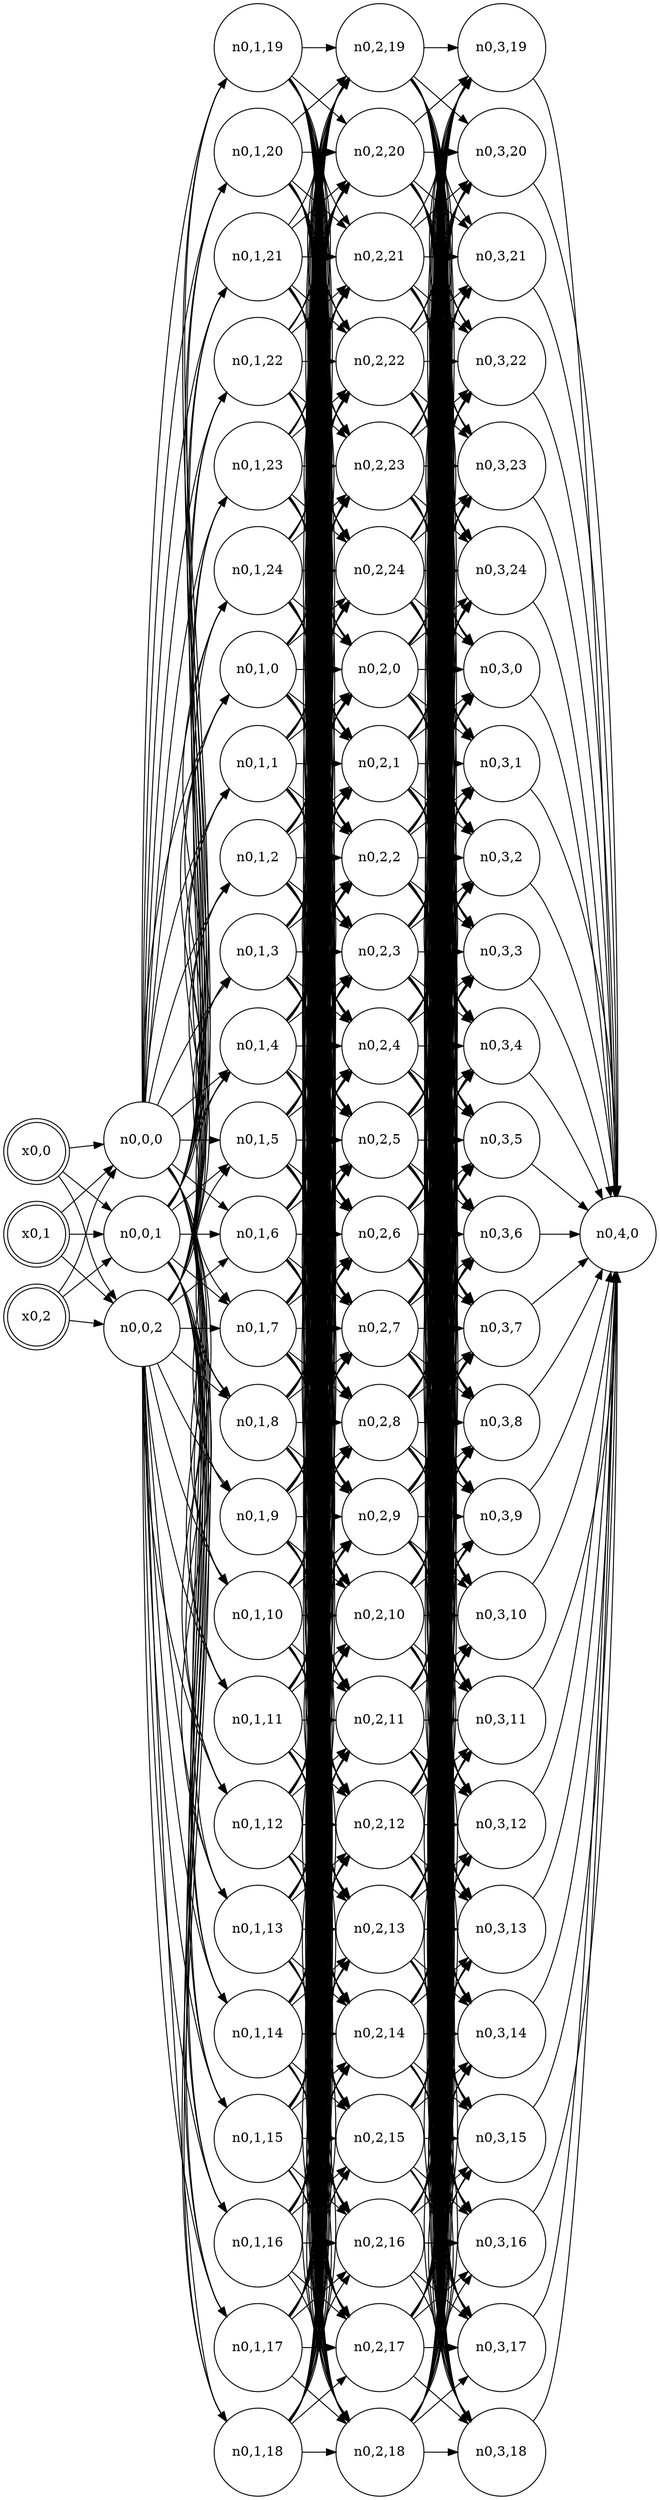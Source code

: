 digraph G {
  rankdir=LR;
		x0_0 [shape = doublecircle; label = "x0,0";];
		x0_1 [shape = doublecircle; label = "x0,1";];
		x0_2 [shape = doublecircle; label = "x0,2";];
/*_____________________________*/
		n0_0_0 [shape = circle; label = "n0,0,0"];
		n0_0_1 [shape = circle; label = "n0,0,1"];
		n0_0_2 [shape = circle; label = "n0,0,2"];
/******************************/
		n0_1_0 [shape = circle; label = "n0,1,0"];
		n0_1_1 [shape = circle; label = "n0,1,1"];
		n0_1_2 [shape = circle; label = "n0,1,2"];
		n0_1_3 [shape = circle; label = "n0,1,3"];
		n0_1_4 [shape = circle; label = "n0,1,4"];
		n0_1_5 [shape = circle; label = "n0,1,5"];
		n0_1_6 [shape = circle; label = "n0,1,6"];
		n0_1_7 [shape = circle; label = "n0,1,7"];
		n0_1_8 [shape = circle; label = "n0,1,8"];
		n0_1_9 [shape = circle; label = "n0,1,9"];
		n0_1_10 [shape = circle; label = "n0,1,10"];
		n0_1_11 [shape = circle; label = "n0,1,11"];
		n0_1_12 [shape = circle; label = "n0,1,12"];
		n0_1_13 [shape = circle; label = "n0,1,13"];
		n0_1_14 [shape = circle; label = "n0,1,14"];
		n0_1_15 [shape = circle; label = "n0,1,15"];
		n0_1_16 [shape = circle; label = "n0,1,16"];
		n0_1_17 [shape = circle; label = "n0,1,17"];
		n0_1_18 [shape = circle; label = "n0,1,18"];
		n0_1_19 [shape = circle; label = "n0,1,19"];
		n0_1_20 [shape = circle; label = "n0,1,20"];
		n0_1_21 [shape = circle; label = "n0,1,21"];
		n0_1_22 [shape = circle; label = "n0,1,22"];
		n0_1_23 [shape = circle; label = "n0,1,23"];
		n0_1_24 [shape = circle; label = "n0,1,24"];
/******************************/
		n0_2_0 [shape = circle; label = "n0,2,0"];
		n0_2_1 [shape = circle; label = "n0,2,1"];
		n0_2_2 [shape = circle; label = "n0,2,2"];
		n0_2_3 [shape = circle; label = "n0,2,3"];
		n0_2_4 [shape = circle; label = "n0,2,4"];
		n0_2_5 [shape = circle; label = "n0,2,5"];
		n0_2_6 [shape = circle; label = "n0,2,6"];
		n0_2_7 [shape = circle; label = "n0,2,7"];
		n0_2_8 [shape = circle; label = "n0,2,8"];
		n0_2_9 [shape = circle; label = "n0,2,9"];
		n0_2_10 [shape = circle; label = "n0,2,10"];
		n0_2_11 [shape = circle; label = "n0,2,11"];
		n0_2_12 [shape = circle; label = "n0,2,12"];
		n0_2_13 [shape = circle; label = "n0,2,13"];
		n0_2_14 [shape = circle; label = "n0,2,14"];
		n0_2_15 [shape = circle; label = "n0,2,15"];
		n0_2_16 [shape = circle; label = "n0,2,16"];
		n0_2_17 [shape = circle; label = "n0,2,17"];
		n0_2_18 [shape = circle; label = "n0,2,18"];
		n0_2_19 [shape = circle; label = "n0,2,19"];
		n0_2_20 [shape = circle; label = "n0,2,20"];
		n0_2_21 [shape = circle; label = "n0,2,21"];
		n0_2_22 [shape = circle; label = "n0,2,22"];
		n0_2_23 [shape = circle; label = "n0,2,23"];
		n0_2_24 [shape = circle; label = "n0,2,24"];
/******************************/
		n0_3_0 [shape = circle; label = "n0,3,0"];
		n0_3_1 [shape = circle; label = "n0,3,1"];
		n0_3_2 [shape = circle; label = "n0,3,2"];
		n0_3_3 [shape = circle; label = "n0,3,3"];
		n0_3_4 [shape = circle; label = "n0,3,4"];
		n0_3_5 [shape = circle; label = "n0,3,5"];
		n0_3_6 [shape = circle; label = "n0,3,6"];
		n0_3_7 [shape = circle; label = "n0,3,7"];
		n0_3_8 [shape = circle; label = "n0,3,8"];
		n0_3_9 [shape = circle; label = "n0,3,9"];
		n0_3_10 [shape = circle; label = "n0,3,10"];
		n0_3_11 [shape = circle; label = "n0,3,11"];
		n0_3_12 [shape = circle; label = "n0,3,12"];
		n0_3_13 [shape = circle; label = "n0,3,13"];
		n0_3_14 [shape = circle; label = "n0,3,14"];
		n0_3_15 [shape = circle; label = "n0,3,15"];
		n0_3_16 [shape = circle; label = "n0,3,16"];
		n0_3_17 [shape = circle; label = "n0,3,17"];
		n0_3_18 [shape = circle; label = "n0,3,18"];
		n0_3_19 [shape = circle; label = "n0,3,19"];
		n0_3_20 [shape = circle; label = "n0,3,20"];
		n0_3_21 [shape = circle; label = "n0,3,21"];
		n0_3_22 [shape = circle; label = "n0,3,22"];
		n0_3_23 [shape = circle; label = "n0,3,23"];
		n0_3_24 [shape = circle; label = "n0,3,24"];
/******************************/
		n0_4_0 [shape = circle; label = "n0,4,0"];
/******************************/
		x0_0->n0_0_0;
		x0_0->n0_0_1;
		x0_0->n0_0_2;
		x0_1->n0_0_0;
		x0_1->n0_0_1;
		x0_1->n0_0_2;
		x0_2->n0_0_0;
		x0_2->n0_0_1;
		x0_2->n0_0_2;
		n0_0_0->n0_1_0;
		n0_0_1->n0_1_0;
		n0_0_2->n0_1_0;
		n0_0_0->n0_1_1;
		n0_0_1->n0_1_1;
		n0_0_2->n0_1_1;
		n0_0_0->n0_1_2;
		n0_0_1->n0_1_2;
		n0_0_2->n0_1_2;
		n0_0_0->n0_1_3;
		n0_0_1->n0_1_3;
		n0_0_2->n0_1_3;
		n0_0_0->n0_1_4;
		n0_0_1->n0_1_4;
		n0_0_2->n0_1_4;
		n0_0_0->n0_1_5;
		n0_0_1->n0_1_5;
		n0_0_2->n0_1_5;
		n0_0_0->n0_1_6;
		n0_0_1->n0_1_6;
		n0_0_2->n0_1_6;
		n0_0_0->n0_1_7;
		n0_0_1->n0_1_7;
		n0_0_2->n0_1_7;
		n0_0_0->n0_1_8;
		n0_0_1->n0_1_8;
		n0_0_2->n0_1_8;
		n0_0_0->n0_1_9;
		n0_0_1->n0_1_9;
		n0_0_2->n0_1_9;
		n0_0_0->n0_1_10;
		n0_0_1->n0_1_10;
		n0_0_2->n0_1_10;
		n0_0_0->n0_1_11;
		n0_0_1->n0_1_11;
		n0_0_2->n0_1_11;
		n0_0_0->n0_1_12;
		n0_0_1->n0_1_12;
		n0_0_2->n0_1_12;
		n0_0_0->n0_1_13;
		n0_0_1->n0_1_13;
		n0_0_2->n0_1_13;
		n0_0_0->n0_1_14;
		n0_0_1->n0_1_14;
		n0_0_2->n0_1_14;
		n0_0_0->n0_1_15;
		n0_0_1->n0_1_15;
		n0_0_2->n0_1_15;
		n0_0_0->n0_1_16;
		n0_0_1->n0_1_16;
		n0_0_2->n0_1_16;
		n0_0_0->n0_1_17;
		n0_0_1->n0_1_17;
		n0_0_2->n0_1_17;
		n0_0_0->n0_1_18;
		n0_0_1->n0_1_18;
		n0_0_2->n0_1_18;
		n0_0_0->n0_1_19;
		n0_0_1->n0_1_19;
		n0_0_2->n0_1_19;
		n0_0_0->n0_1_20;
		n0_0_1->n0_1_20;
		n0_0_2->n0_1_20;
		n0_0_0->n0_1_21;
		n0_0_1->n0_1_21;
		n0_0_2->n0_1_21;
		n0_0_0->n0_1_22;
		n0_0_1->n0_1_22;
		n0_0_2->n0_1_22;
		n0_0_0->n0_1_23;
		n0_0_1->n0_1_23;
		n0_0_2->n0_1_23;
		n0_0_0->n0_1_24;
		n0_0_1->n0_1_24;
		n0_0_2->n0_1_24;
		n0_1_0->n0_2_0;
		n0_1_1->n0_2_0;
		n0_1_2->n0_2_0;
		n0_1_3->n0_2_0;
		n0_1_4->n0_2_0;
		n0_1_5->n0_2_0;
		n0_1_6->n0_2_0;
		n0_1_7->n0_2_0;
		n0_1_8->n0_2_0;
		n0_1_9->n0_2_0;
		n0_1_10->n0_2_0;
		n0_1_11->n0_2_0;
		n0_1_12->n0_2_0;
		n0_1_13->n0_2_0;
		n0_1_14->n0_2_0;
		n0_1_15->n0_2_0;
		n0_1_16->n0_2_0;
		n0_1_17->n0_2_0;
		n0_1_18->n0_2_0;
		n0_1_19->n0_2_0;
		n0_1_20->n0_2_0;
		n0_1_21->n0_2_0;
		n0_1_22->n0_2_0;
		n0_1_23->n0_2_0;
		n0_1_24->n0_2_0;
		n0_1_0->n0_2_1;
		n0_1_1->n0_2_1;
		n0_1_2->n0_2_1;
		n0_1_3->n0_2_1;
		n0_1_4->n0_2_1;
		n0_1_5->n0_2_1;
		n0_1_6->n0_2_1;
		n0_1_7->n0_2_1;
		n0_1_8->n0_2_1;
		n0_1_9->n0_2_1;
		n0_1_10->n0_2_1;
		n0_1_11->n0_2_1;
		n0_1_12->n0_2_1;
		n0_1_13->n0_2_1;
		n0_1_14->n0_2_1;
		n0_1_15->n0_2_1;
		n0_1_16->n0_2_1;
		n0_1_17->n0_2_1;
		n0_1_18->n0_2_1;
		n0_1_19->n0_2_1;
		n0_1_20->n0_2_1;
		n0_1_21->n0_2_1;
		n0_1_22->n0_2_1;
		n0_1_23->n0_2_1;
		n0_1_24->n0_2_1;
		n0_1_0->n0_2_2;
		n0_1_1->n0_2_2;
		n0_1_2->n0_2_2;
		n0_1_3->n0_2_2;
		n0_1_4->n0_2_2;
		n0_1_5->n0_2_2;
		n0_1_6->n0_2_2;
		n0_1_7->n0_2_2;
		n0_1_8->n0_2_2;
		n0_1_9->n0_2_2;
		n0_1_10->n0_2_2;
		n0_1_11->n0_2_2;
		n0_1_12->n0_2_2;
		n0_1_13->n0_2_2;
		n0_1_14->n0_2_2;
		n0_1_15->n0_2_2;
		n0_1_16->n0_2_2;
		n0_1_17->n0_2_2;
		n0_1_18->n0_2_2;
		n0_1_19->n0_2_2;
		n0_1_20->n0_2_2;
		n0_1_21->n0_2_2;
		n0_1_22->n0_2_2;
		n0_1_23->n0_2_2;
		n0_1_24->n0_2_2;
		n0_1_0->n0_2_3;
		n0_1_1->n0_2_3;
		n0_1_2->n0_2_3;
		n0_1_3->n0_2_3;
		n0_1_4->n0_2_3;
		n0_1_5->n0_2_3;
		n0_1_6->n0_2_3;
		n0_1_7->n0_2_3;
		n0_1_8->n0_2_3;
		n0_1_9->n0_2_3;
		n0_1_10->n0_2_3;
		n0_1_11->n0_2_3;
		n0_1_12->n0_2_3;
		n0_1_13->n0_2_3;
		n0_1_14->n0_2_3;
		n0_1_15->n0_2_3;
		n0_1_16->n0_2_3;
		n0_1_17->n0_2_3;
		n0_1_18->n0_2_3;
		n0_1_19->n0_2_3;
		n0_1_20->n0_2_3;
		n0_1_21->n0_2_3;
		n0_1_22->n0_2_3;
		n0_1_23->n0_2_3;
		n0_1_24->n0_2_3;
		n0_1_0->n0_2_4;
		n0_1_1->n0_2_4;
		n0_1_2->n0_2_4;
		n0_1_3->n0_2_4;
		n0_1_4->n0_2_4;
		n0_1_5->n0_2_4;
		n0_1_6->n0_2_4;
		n0_1_7->n0_2_4;
		n0_1_8->n0_2_4;
		n0_1_9->n0_2_4;
		n0_1_10->n0_2_4;
		n0_1_11->n0_2_4;
		n0_1_12->n0_2_4;
		n0_1_13->n0_2_4;
		n0_1_14->n0_2_4;
		n0_1_15->n0_2_4;
		n0_1_16->n0_2_4;
		n0_1_17->n0_2_4;
		n0_1_18->n0_2_4;
		n0_1_19->n0_2_4;
		n0_1_20->n0_2_4;
		n0_1_21->n0_2_4;
		n0_1_22->n0_2_4;
		n0_1_23->n0_2_4;
		n0_1_24->n0_2_4;
		n0_1_0->n0_2_5;
		n0_1_1->n0_2_5;
		n0_1_2->n0_2_5;
		n0_1_3->n0_2_5;
		n0_1_4->n0_2_5;
		n0_1_5->n0_2_5;
		n0_1_6->n0_2_5;
		n0_1_7->n0_2_5;
		n0_1_8->n0_2_5;
		n0_1_9->n0_2_5;
		n0_1_10->n0_2_5;
		n0_1_11->n0_2_5;
		n0_1_12->n0_2_5;
		n0_1_13->n0_2_5;
		n0_1_14->n0_2_5;
		n0_1_15->n0_2_5;
		n0_1_16->n0_2_5;
		n0_1_17->n0_2_5;
		n0_1_18->n0_2_5;
		n0_1_19->n0_2_5;
		n0_1_20->n0_2_5;
		n0_1_21->n0_2_5;
		n0_1_22->n0_2_5;
		n0_1_23->n0_2_5;
		n0_1_24->n0_2_5;
		n0_1_0->n0_2_6;
		n0_1_1->n0_2_6;
		n0_1_2->n0_2_6;
		n0_1_3->n0_2_6;
		n0_1_4->n0_2_6;
		n0_1_5->n0_2_6;
		n0_1_6->n0_2_6;
		n0_1_7->n0_2_6;
		n0_1_8->n0_2_6;
		n0_1_9->n0_2_6;
		n0_1_10->n0_2_6;
		n0_1_11->n0_2_6;
		n0_1_12->n0_2_6;
		n0_1_13->n0_2_6;
		n0_1_14->n0_2_6;
		n0_1_15->n0_2_6;
		n0_1_16->n0_2_6;
		n0_1_17->n0_2_6;
		n0_1_18->n0_2_6;
		n0_1_19->n0_2_6;
		n0_1_20->n0_2_6;
		n0_1_21->n0_2_6;
		n0_1_22->n0_2_6;
		n0_1_23->n0_2_6;
		n0_1_24->n0_2_6;
		n0_1_0->n0_2_7;
		n0_1_1->n0_2_7;
		n0_1_2->n0_2_7;
		n0_1_3->n0_2_7;
		n0_1_4->n0_2_7;
		n0_1_5->n0_2_7;
		n0_1_6->n0_2_7;
		n0_1_7->n0_2_7;
		n0_1_8->n0_2_7;
		n0_1_9->n0_2_7;
		n0_1_10->n0_2_7;
		n0_1_11->n0_2_7;
		n0_1_12->n0_2_7;
		n0_1_13->n0_2_7;
		n0_1_14->n0_2_7;
		n0_1_15->n0_2_7;
		n0_1_16->n0_2_7;
		n0_1_17->n0_2_7;
		n0_1_18->n0_2_7;
		n0_1_19->n0_2_7;
		n0_1_20->n0_2_7;
		n0_1_21->n0_2_7;
		n0_1_22->n0_2_7;
		n0_1_23->n0_2_7;
		n0_1_24->n0_2_7;
		n0_1_0->n0_2_8;
		n0_1_1->n0_2_8;
		n0_1_2->n0_2_8;
		n0_1_3->n0_2_8;
		n0_1_4->n0_2_8;
		n0_1_5->n0_2_8;
		n0_1_6->n0_2_8;
		n0_1_7->n0_2_8;
		n0_1_8->n0_2_8;
		n0_1_9->n0_2_8;
		n0_1_10->n0_2_8;
		n0_1_11->n0_2_8;
		n0_1_12->n0_2_8;
		n0_1_13->n0_2_8;
		n0_1_14->n0_2_8;
		n0_1_15->n0_2_8;
		n0_1_16->n0_2_8;
		n0_1_17->n0_2_8;
		n0_1_18->n0_2_8;
		n0_1_19->n0_2_8;
		n0_1_20->n0_2_8;
		n0_1_21->n0_2_8;
		n0_1_22->n0_2_8;
		n0_1_23->n0_2_8;
		n0_1_24->n0_2_8;
		n0_1_0->n0_2_9;
		n0_1_1->n0_2_9;
		n0_1_2->n0_2_9;
		n0_1_3->n0_2_9;
		n0_1_4->n0_2_9;
		n0_1_5->n0_2_9;
		n0_1_6->n0_2_9;
		n0_1_7->n0_2_9;
		n0_1_8->n0_2_9;
		n0_1_9->n0_2_9;
		n0_1_10->n0_2_9;
		n0_1_11->n0_2_9;
		n0_1_12->n0_2_9;
		n0_1_13->n0_2_9;
		n0_1_14->n0_2_9;
		n0_1_15->n0_2_9;
		n0_1_16->n0_2_9;
		n0_1_17->n0_2_9;
		n0_1_18->n0_2_9;
		n0_1_19->n0_2_9;
		n0_1_20->n0_2_9;
		n0_1_21->n0_2_9;
		n0_1_22->n0_2_9;
		n0_1_23->n0_2_9;
		n0_1_24->n0_2_9;
		n0_1_0->n0_2_10;
		n0_1_1->n0_2_10;
		n0_1_2->n0_2_10;
		n0_1_3->n0_2_10;
		n0_1_4->n0_2_10;
		n0_1_5->n0_2_10;
		n0_1_6->n0_2_10;
		n0_1_7->n0_2_10;
		n0_1_8->n0_2_10;
		n0_1_9->n0_2_10;
		n0_1_10->n0_2_10;
		n0_1_11->n0_2_10;
		n0_1_12->n0_2_10;
		n0_1_13->n0_2_10;
		n0_1_14->n0_2_10;
		n0_1_15->n0_2_10;
		n0_1_16->n0_2_10;
		n0_1_17->n0_2_10;
		n0_1_18->n0_2_10;
		n0_1_19->n0_2_10;
		n0_1_20->n0_2_10;
		n0_1_21->n0_2_10;
		n0_1_22->n0_2_10;
		n0_1_23->n0_2_10;
		n0_1_24->n0_2_10;
		n0_1_0->n0_2_11;
		n0_1_1->n0_2_11;
		n0_1_2->n0_2_11;
		n0_1_3->n0_2_11;
		n0_1_4->n0_2_11;
		n0_1_5->n0_2_11;
		n0_1_6->n0_2_11;
		n0_1_7->n0_2_11;
		n0_1_8->n0_2_11;
		n0_1_9->n0_2_11;
		n0_1_10->n0_2_11;
		n0_1_11->n0_2_11;
		n0_1_12->n0_2_11;
		n0_1_13->n0_2_11;
		n0_1_14->n0_2_11;
		n0_1_15->n0_2_11;
		n0_1_16->n0_2_11;
		n0_1_17->n0_2_11;
		n0_1_18->n0_2_11;
		n0_1_19->n0_2_11;
		n0_1_20->n0_2_11;
		n0_1_21->n0_2_11;
		n0_1_22->n0_2_11;
		n0_1_23->n0_2_11;
		n0_1_24->n0_2_11;
		n0_1_0->n0_2_12;
		n0_1_1->n0_2_12;
		n0_1_2->n0_2_12;
		n0_1_3->n0_2_12;
		n0_1_4->n0_2_12;
		n0_1_5->n0_2_12;
		n0_1_6->n0_2_12;
		n0_1_7->n0_2_12;
		n0_1_8->n0_2_12;
		n0_1_9->n0_2_12;
		n0_1_10->n0_2_12;
		n0_1_11->n0_2_12;
		n0_1_12->n0_2_12;
		n0_1_13->n0_2_12;
		n0_1_14->n0_2_12;
		n0_1_15->n0_2_12;
		n0_1_16->n0_2_12;
		n0_1_17->n0_2_12;
		n0_1_18->n0_2_12;
		n0_1_19->n0_2_12;
		n0_1_20->n0_2_12;
		n0_1_21->n0_2_12;
		n0_1_22->n0_2_12;
		n0_1_23->n0_2_12;
		n0_1_24->n0_2_12;
		n0_1_0->n0_2_13;
		n0_1_1->n0_2_13;
		n0_1_2->n0_2_13;
		n0_1_3->n0_2_13;
		n0_1_4->n0_2_13;
		n0_1_5->n0_2_13;
		n0_1_6->n0_2_13;
		n0_1_7->n0_2_13;
		n0_1_8->n0_2_13;
		n0_1_9->n0_2_13;
		n0_1_10->n0_2_13;
		n0_1_11->n0_2_13;
		n0_1_12->n0_2_13;
		n0_1_13->n0_2_13;
		n0_1_14->n0_2_13;
		n0_1_15->n0_2_13;
		n0_1_16->n0_2_13;
		n0_1_17->n0_2_13;
		n0_1_18->n0_2_13;
		n0_1_19->n0_2_13;
		n0_1_20->n0_2_13;
		n0_1_21->n0_2_13;
		n0_1_22->n0_2_13;
		n0_1_23->n0_2_13;
		n0_1_24->n0_2_13;
		n0_1_0->n0_2_14;
		n0_1_1->n0_2_14;
		n0_1_2->n0_2_14;
		n0_1_3->n0_2_14;
		n0_1_4->n0_2_14;
		n0_1_5->n0_2_14;
		n0_1_6->n0_2_14;
		n0_1_7->n0_2_14;
		n0_1_8->n0_2_14;
		n0_1_9->n0_2_14;
		n0_1_10->n0_2_14;
		n0_1_11->n0_2_14;
		n0_1_12->n0_2_14;
		n0_1_13->n0_2_14;
		n0_1_14->n0_2_14;
		n0_1_15->n0_2_14;
		n0_1_16->n0_2_14;
		n0_1_17->n0_2_14;
		n0_1_18->n0_2_14;
		n0_1_19->n0_2_14;
		n0_1_20->n0_2_14;
		n0_1_21->n0_2_14;
		n0_1_22->n0_2_14;
		n0_1_23->n0_2_14;
		n0_1_24->n0_2_14;
		n0_1_0->n0_2_15;
		n0_1_1->n0_2_15;
		n0_1_2->n0_2_15;
		n0_1_3->n0_2_15;
		n0_1_4->n0_2_15;
		n0_1_5->n0_2_15;
		n0_1_6->n0_2_15;
		n0_1_7->n0_2_15;
		n0_1_8->n0_2_15;
		n0_1_9->n0_2_15;
		n0_1_10->n0_2_15;
		n0_1_11->n0_2_15;
		n0_1_12->n0_2_15;
		n0_1_13->n0_2_15;
		n0_1_14->n0_2_15;
		n0_1_15->n0_2_15;
		n0_1_16->n0_2_15;
		n0_1_17->n0_2_15;
		n0_1_18->n0_2_15;
		n0_1_19->n0_2_15;
		n0_1_20->n0_2_15;
		n0_1_21->n0_2_15;
		n0_1_22->n0_2_15;
		n0_1_23->n0_2_15;
		n0_1_24->n0_2_15;
		n0_1_0->n0_2_16;
		n0_1_1->n0_2_16;
		n0_1_2->n0_2_16;
		n0_1_3->n0_2_16;
		n0_1_4->n0_2_16;
		n0_1_5->n0_2_16;
		n0_1_6->n0_2_16;
		n0_1_7->n0_2_16;
		n0_1_8->n0_2_16;
		n0_1_9->n0_2_16;
		n0_1_10->n0_2_16;
		n0_1_11->n0_2_16;
		n0_1_12->n0_2_16;
		n0_1_13->n0_2_16;
		n0_1_14->n0_2_16;
		n0_1_15->n0_2_16;
		n0_1_16->n0_2_16;
		n0_1_17->n0_2_16;
		n0_1_18->n0_2_16;
		n0_1_19->n0_2_16;
		n0_1_20->n0_2_16;
		n0_1_21->n0_2_16;
		n0_1_22->n0_2_16;
		n0_1_23->n0_2_16;
		n0_1_24->n0_2_16;
		n0_1_0->n0_2_17;
		n0_1_1->n0_2_17;
		n0_1_2->n0_2_17;
		n0_1_3->n0_2_17;
		n0_1_4->n0_2_17;
		n0_1_5->n0_2_17;
		n0_1_6->n0_2_17;
		n0_1_7->n0_2_17;
		n0_1_8->n0_2_17;
		n0_1_9->n0_2_17;
		n0_1_10->n0_2_17;
		n0_1_11->n0_2_17;
		n0_1_12->n0_2_17;
		n0_1_13->n0_2_17;
		n0_1_14->n0_2_17;
		n0_1_15->n0_2_17;
		n0_1_16->n0_2_17;
		n0_1_17->n0_2_17;
		n0_1_18->n0_2_17;
		n0_1_19->n0_2_17;
		n0_1_20->n0_2_17;
		n0_1_21->n0_2_17;
		n0_1_22->n0_2_17;
		n0_1_23->n0_2_17;
		n0_1_24->n0_2_17;
		n0_1_0->n0_2_18;
		n0_1_1->n0_2_18;
		n0_1_2->n0_2_18;
		n0_1_3->n0_2_18;
		n0_1_4->n0_2_18;
		n0_1_5->n0_2_18;
		n0_1_6->n0_2_18;
		n0_1_7->n0_2_18;
		n0_1_8->n0_2_18;
		n0_1_9->n0_2_18;
		n0_1_10->n0_2_18;
		n0_1_11->n0_2_18;
		n0_1_12->n0_2_18;
		n0_1_13->n0_2_18;
		n0_1_14->n0_2_18;
		n0_1_15->n0_2_18;
		n0_1_16->n0_2_18;
		n0_1_17->n0_2_18;
		n0_1_18->n0_2_18;
		n0_1_19->n0_2_18;
		n0_1_20->n0_2_18;
		n0_1_21->n0_2_18;
		n0_1_22->n0_2_18;
		n0_1_23->n0_2_18;
		n0_1_24->n0_2_18;
		n0_1_0->n0_2_19;
		n0_1_1->n0_2_19;
		n0_1_2->n0_2_19;
		n0_1_3->n0_2_19;
		n0_1_4->n0_2_19;
		n0_1_5->n0_2_19;
		n0_1_6->n0_2_19;
		n0_1_7->n0_2_19;
		n0_1_8->n0_2_19;
		n0_1_9->n0_2_19;
		n0_1_10->n0_2_19;
		n0_1_11->n0_2_19;
		n0_1_12->n0_2_19;
		n0_1_13->n0_2_19;
		n0_1_14->n0_2_19;
		n0_1_15->n0_2_19;
		n0_1_16->n0_2_19;
		n0_1_17->n0_2_19;
		n0_1_18->n0_2_19;
		n0_1_19->n0_2_19;
		n0_1_20->n0_2_19;
		n0_1_21->n0_2_19;
		n0_1_22->n0_2_19;
		n0_1_23->n0_2_19;
		n0_1_24->n0_2_19;
		n0_1_0->n0_2_20;
		n0_1_1->n0_2_20;
		n0_1_2->n0_2_20;
		n0_1_3->n0_2_20;
		n0_1_4->n0_2_20;
		n0_1_5->n0_2_20;
		n0_1_6->n0_2_20;
		n0_1_7->n0_2_20;
		n0_1_8->n0_2_20;
		n0_1_9->n0_2_20;
		n0_1_10->n0_2_20;
		n0_1_11->n0_2_20;
		n0_1_12->n0_2_20;
		n0_1_13->n0_2_20;
		n0_1_14->n0_2_20;
		n0_1_15->n0_2_20;
		n0_1_16->n0_2_20;
		n0_1_17->n0_2_20;
		n0_1_18->n0_2_20;
		n0_1_19->n0_2_20;
		n0_1_20->n0_2_20;
		n0_1_21->n0_2_20;
		n0_1_22->n0_2_20;
		n0_1_23->n0_2_20;
		n0_1_24->n0_2_20;
		n0_1_0->n0_2_21;
		n0_1_1->n0_2_21;
		n0_1_2->n0_2_21;
		n0_1_3->n0_2_21;
		n0_1_4->n0_2_21;
		n0_1_5->n0_2_21;
		n0_1_6->n0_2_21;
		n0_1_7->n0_2_21;
		n0_1_8->n0_2_21;
		n0_1_9->n0_2_21;
		n0_1_10->n0_2_21;
		n0_1_11->n0_2_21;
		n0_1_12->n0_2_21;
		n0_1_13->n0_2_21;
		n0_1_14->n0_2_21;
		n0_1_15->n0_2_21;
		n0_1_16->n0_2_21;
		n0_1_17->n0_2_21;
		n0_1_18->n0_2_21;
		n0_1_19->n0_2_21;
		n0_1_20->n0_2_21;
		n0_1_21->n0_2_21;
		n0_1_22->n0_2_21;
		n0_1_23->n0_2_21;
		n0_1_24->n0_2_21;
		n0_1_0->n0_2_22;
		n0_1_1->n0_2_22;
		n0_1_2->n0_2_22;
		n0_1_3->n0_2_22;
		n0_1_4->n0_2_22;
		n0_1_5->n0_2_22;
		n0_1_6->n0_2_22;
		n0_1_7->n0_2_22;
		n0_1_8->n0_2_22;
		n0_1_9->n0_2_22;
		n0_1_10->n0_2_22;
		n0_1_11->n0_2_22;
		n0_1_12->n0_2_22;
		n0_1_13->n0_2_22;
		n0_1_14->n0_2_22;
		n0_1_15->n0_2_22;
		n0_1_16->n0_2_22;
		n0_1_17->n0_2_22;
		n0_1_18->n0_2_22;
		n0_1_19->n0_2_22;
		n0_1_20->n0_2_22;
		n0_1_21->n0_2_22;
		n0_1_22->n0_2_22;
		n0_1_23->n0_2_22;
		n0_1_24->n0_2_22;
		n0_1_0->n0_2_23;
		n0_1_1->n0_2_23;
		n0_1_2->n0_2_23;
		n0_1_3->n0_2_23;
		n0_1_4->n0_2_23;
		n0_1_5->n0_2_23;
		n0_1_6->n0_2_23;
		n0_1_7->n0_2_23;
		n0_1_8->n0_2_23;
		n0_1_9->n0_2_23;
		n0_1_10->n0_2_23;
		n0_1_11->n0_2_23;
		n0_1_12->n0_2_23;
		n0_1_13->n0_2_23;
		n0_1_14->n0_2_23;
		n0_1_15->n0_2_23;
		n0_1_16->n0_2_23;
		n0_1_17->n0_2_23;
		n0_1_18->n0_2_23;
		n0_1_19->n0_2_23;
		n0_1_20->n0_2_23;
		n0_1_21->n0_2_23;
		n0_1_22->n0_2_23;
		n0_1_23->n0_2_23;
		n0_1_24->n0_2_23;
		n0_1_0->n0_2_24;
		n0_1_1->n0_2_24;
		n0_1_2->n0_2_24;
		n0_1_3->n0_2_24;
		n0_1_4->n0_2_24;
		n0_1_5->n0_2_24;
		n0_1_6->n0_2_24;
		n0_1_7->n0_2_24;
		n0_1_8->n0_2_24;
		n0_1_9->n0_2_24;
		n0_1_10->n0_2_24;
		n0_1_11->n0_2_24;
		n0_1_12->n0_2_24;
		n0_1_13->n0_2_24;
		n0_1_14->n0_2_24;
		n0_1_15->n0_2_24;
		n0_1_16->n0_2_24;
		n0_1_17->n0_2_24;
		n0_1_18->n0_2_24;
		n0_1_19->n0_2_24;
		n0_1_20->n0_2_24;
		n0_1_21->n0_2_24;
		n0_1_22->n0_2_24;
		n0_1_23->n0_2_24;
		n0_1_24->n0_2_24;
		n0_2_0->n0_3_0;
		n0_2_1->n0_3_0;
		n0_2_2->n0_3_0;
		n0_2_3->n0_3_0;
		n0_2_4->n0_3_0;
		n0_2_5->n0_3_0;
		n0_2_6->n0_3_0;
		n0_2_7->n0_3_0;
		n0_2_8->n0_3_0;
		n0_2_9->n0_3_0;
		n0_2_10->n0_3_0;
		n0_2_11->n0_3_0;
		n0_2_12->n0_3_0;
		n0_2_13->n0_3_0;
		n0_2_14->n0_3_0;
		n0_2_15->n0_3_0;
		n0_2_16->n0_3_0;
		n0_2_17->n0_3_0;
		n0_2_18->n0_3_0;
		n0_2_19->n0_3_0;
		n0_2_20->n0_3_0;
		n0_2_21->n0_3_0;
		n0_2_22->n0_3_0;
		n0_2_23->n0_3_0;
		n0_2_24->n0_3_0;
		n0_2_0->n0_3_1;
		n0_2_1->n0_3_1;
		n0_2_2->n0_3_1;
		n0_2_3->n0_3_1;
		n0_2_4->n0_3_1;
		n0_2_5->n0_3_1;
		n0_2_6->n0_3_1;
		n0_2_7->n0_3_1;
		n0_2_8->n0_3_1;
		n0_2_9->n0_3_1;
		n0_2_10->n0_3_1;
		n0_2_11->n0_3_1;
		n0_2_12->n0_3_1;
		n0_2_13->n0_3_1;
		n0_2_14->n0_3_1;
		n0_2_15->n0_3_1;
		n0_2_16->n0_3_1;
		n0_2_17->n0_3_1;
		n0_2_18->n0_3_1;
		n0_2_19->n0_3_1;
		n0_2_20->n0_3_1;
		n0_2_21->n0_3_1;
		n0_2_22->n0_3_1;
		n0_2_23->n0_3_1;
		n0_2_24->n0_3_1;
		n0_2_0->n0_3_2;
		n0_2_1->n0_3_2;
		n0_2_2->n0_3_2;
		n0_2_3->n0_3_2;
		n0_2_4->n0_3_2;
		n0_2_5->n0_3_2;
		n0_2_6->n0_3_2;
		n0_2_7->n0_3_2;
		n0_2_8->n0_3_2;
		n0_2_9->n0_3_2;
		n0_2_10->n0_3_2;
		n0_2_11->n0_3_2;
		n0_2_12->n0_3_2;
		n0_2_13->n0_3_2;
		n0_2_14->n0_3_2;
		n0_2_15->n0_3_2;
		n0_2_16->n0_3_2;
		n0_2_17->n0_3_2;
		n0_2_18->n0_3_2;
		n0_2_19->n0_3_2;
		n0_2_20->n0_3_2;
		n0_2_21->n0_3_2;
		n0_2_22->n0_3_2;
		n0_2_23->n0_3_2;
		n0_2_24->n0_3_2;
		n0_2_0->n0_3_3;
		n0_2_1->n0_3_3;
		n0_2_2->n0_3_3;
		n0_2_3->n0_3_3;
		n0_2_4->n0_3_3;
		n0_2_5->n0_3_3;
		n0_2_6->n0_3_3;
		n0_2_7->n0_3_3;
		n0_2_8->n0_3_3;
		n0_2_9->n0_3_3;
		n0_2_10->n0_3_3;
		n0_2_11->n0_3_3;
		n0_2_12->n0_3_3;
		n0_2_13->n0_3_3;
		n0_2_14->n0_3_3;
		n0_2_15->n0_3_3;
		n0_2_16->n0_3_3;
		n0_2_17->n0_3_3;
		n0_2_18->n0_3_3;
		n0_2_19->n0_3_3;
		n0_2_20->n0_3_3;
		n0_2_21->n0_3_3;
		n0_2_22->n0_3_3;
		n0_2_23->n0_3_3;
		n0_2_24->n0_3_3;
		n0_2_0->n0_3_4;
		n0_2_1->n0_3_4;
		n0_2_2->n0_3_4;
		n0_2_3->n0_3_4;
		n0_2_4->n0_3_4;
		n0_2_5->n0_3_4;
		n0_2_6->n0_3_4;
		n0_2_7->n0_3_4;
		n0_2_8->n0_3_4;
		n0_2_9->n0_3_4;
		n0_2_10->n0_3_4;
		n0_2_11->n0_3_4;
		n0_2_12->n0_3_4;
		n0_2_13->n0_3_4;
		n0_2_14->n0_3_4;
		n0_2_15->n0_3_4;
		n0_2_16->n0_3_4;
		n0_2_17->n0_3_4;
		n0_2_18->n0_3_4;
		n0_2_19->n0_3_4;
		n0_2_20->n0_3_4;
		n0_2_21->n0_3_4;
		n0_2_22->n0_3_4;
		n0_2_23->n0_3_4;
		n0_2_24->n0_3_4;
		n0_2_0->n0_3_5;
		n0_2_1->n0_3_5;
		n0_2_2->n0_3_5;
		n0_2_3->n0_3_5;
		n0_2_4->n0_3_5;
		n0_2_5->n0_3_5;
		n0_2_6->n0_3_5;
		n0_2_7->n0_3_5;
		n0_2_8->n0_3_5;
		n0_2_9->n0_3_5;
		n0_2_10->n0_3_5;
		n0_2_11->n0_3_5;
		n0_2_12->n0_3_5;
		n0_2_13->n0_3_5;
		n0_2_14->n0_3_5;
		n0_2_15->n0_3_5;
		n0_2_16->n0_3_5;
		n0_2_17->n0_3_5;
		n0_2_18->n0_3_5;
		n0_2_19->n0_3_5;
		n0_2_20->n0_3_5;
		n0_2_21->n0_3_5;
		n0_2_22->n0_3_5;
		n0_2_23->n0_3_5;
		n0_2_24->n0_3_5;
		n0_2_0->n0_3_6;
		n0_2_1->n0_3_6;
		n0_2_2->n0_3_6;
		n0_2_3->n0_3_6;
		n0_2_4->n0_3_6;
		n0_2_5->n0_3_6;
		n0_2_6->n0_3_6;
		n0_2_7->n0_3_6;
		n0_2_8->n0_3_6;
		n0_2_9->n0_3_6;
		n0_2_10->n0_3_6;
		n0_2_11->n0_3_6;
		n0_2_12->n0_3_6;
		n0_2_13->n0_3_6;
		n0_2_14->n0_3_6;
		n0_2_15->n0_3_6;
		n0_2_16->n0_3_6;
		n0_2_17->n0_3_6;
		n0_2_18->n0_3_6;
		n0_2_19->n0_3_6;
		n0_2_20->n0_3_6;
		n0_2_21->n0_3_6;
		n0_2_22->n0_3_6;
		n0_2_23->n0_3_6;
		n0_2_24->n0_3_6;
		n0_2_0->n0_3_7;
		n0_2_1->n0_3_7;
		n0_2_2->n0_3_7;
		n0_2_3->n0_3_7;
		n0_2_4->n0_3_7;
		n0_2_5->n0_3_7;
		n0_2_6->n0_3_7;
		n0_2_7->n0_3_7;
		n0_2_8->n0_3_7;
		n0_2_9->n0_3_7;
		n0_2_10->n0_3_7;
		n0_2_11->n0_3_7;
		n0_2_12->n0_3_7;
		n0_2_13->n0_3_7;
		n0_2_14->n0_3_7;
		n0_2_15->n0_3_7;
		n0_2_16->n0_3_7;
		n0_2_17->n0_3_7;
		n0_2_18->n0_3_7;
		n0_2_19->n0_3_7;
		n0_2_20->n0_3_7;
		n0_2_21->n0_3_7;
		n0_2_22->n0_3_7;
		n0_2_23->n0_3_7;
		n0_2_24->n0_3_7;
		n0_2_0->n0_3_8;
		n0_2_1->n0_3_8;
		n0_2_2->n0_3_8;
		n0_2_3->n0_3_8;
		n0_2_4->n0_3_8;
		n0_2_5->n0_3_8;
		n0_2_6->n0_3_8;
		n0_2_7->n0_3_8;
		n0_2_8->n0_3_8;
		n0_2_9->n0_3_8;
		n0_2_10->n0_3_8;
		n0_2_11->n0_3_8;
		n0_2_12->n0_3_8;
		n0_2_13->n0_3_8;
		n0_2_14->n0_3_8;
		n0_2_15->n0_3_8;
		n0_2_16->n0_3_8;
		n0_2_17->n0_3_8;
		n0_2_18->n0_3_8;
		n0_2_19->n0_3_8;
		n0_2_20->n0_3_8;
		n0_2_21->n0_3_8;
		n0_2_22->n0_3_8;
		n0_2_23->n0_3_8;
		n0_2_24->n0_3_8;
		n0_2_0->n0_3_9;
		n0_2_1->n0_3_9;
		n0_2_2->n0_3_9;
		n0_2_3->n0_3_9;
		n0_2_4->n0_3_9;
		n0_2_5->n0_3_9;
		n0_2_6->n0_3_9;
		n0_2_7->n0_3_9;
		n0_2_8->n0_3_9;
		n0_2_9->n0_3_9;
		n0_2_10->n0_3_9;
		n0_2_11->n0_3_9;
		n0_2_12->n0_3_9;
		n0_2_13->n0_3_9;
		n0_2_14->n0_3_9;
		n0_2_15->n0_3_9;
		n0_2_16->n0_3_9;
		n0_2_17->n0_3_9;
		n0_2_18->n0_3_9;
		n0_2_19->n0_3_9;
		n0_2_20->n0_3_9;
		n0_2_21->n0_3_9;
		n0_2_22->n0_3_9;
		n0_2_23->n0_3_9;
		n0_2_24->n0_3_9;
		n0_2_0->n0_3_10;
		n0_2_1->n0_3_10;
		n0_2_2->n0_3_10;
		n0_2_3->n0_3_10;
		n0_2_4->n0_3_10;
		n0_2_5->n0_3_10;
		n0_2_6->n0_3_10;
		n0_2_7->n0_3_10;
		n0_2_8->n0_3_10;
		n0_2_9->n0_3_10;
		n0_2_10->n0_3_10;
		n0_2_11->n0_3_10;
		n0_2_12->n0_3_10;
		n0_2_13->n0_3_10;
		n0_2_14->n0_3_10;
		n0_2_15->n0_3_10;
		n0_2_16->n0_3_10;
		n0_2_17->n0_3_10;
		n0_2_18->n0_3_10;
		n0_2_19->n0_3_10;
		n0_2_20->n0_3_10;
		n0_2_21->n0_3_10;
		n0_2_22->n0_3_10;
		n0_2_23->n0_3_10;
		n0_2_24->n0_3_10;
		n0_2_0->n0_3_11;
		n0_2_1->n0_3_11;
		n0_2_2->n0_3_11;
		n0_2_3->n0_3_11;
		n0_2_4->n0_3_11;
		n0_2_5->n0_3_11;
		n0_2_6->n0_3_11;
		n0_2_7->n0_3_11;
		n0_2_8->n0_3_11;
		n0_2_9->n0_3_11;
		n0_2_10->n0_3_11;
		n0_2_11->n0_3_11;
		n0_2_12->n0_3_11;
		n0_2_13->n0_3_11;
		n0_2_14->n0_3_11;
		n0_2_15->n0_3_11;
		n0_2_16->n0_3_11;
		n0_2_17->n0_3_11;
		n0_2_18->n0_3_11;
		n0_2_19->n0_3_11;
		n0_2_20->n0_3_11;
		n0_2_21->n0_3_11;
		n0_2_22->n0_3_11;
		n0_2_23->n0_3_11;
		n0_2_24->n0_3_11;
		n0_2_0->n0_3_12;
		n0_2_1->n0_3_12;
		n0_2_2->n0_3_12;
		n0_2_3->n0_3_12;
		n0_2_4->n0_3_12;
		n0_2_5->n0_3_12;
		n0_2_6->n0_3_12;
		n0_2_7->n0_3_12;
		n0_2_8->n0_3_12;
		n0_2_9->n0_3_12;
		n0_2_10->n0_3_12;
		n0_2_11->n0_3_12;
		n0_2_12->n0_3_12;
		n0_2_13->n0_3_12;
		n0_2_14->n0_3_12;
		n0_2_15->n0_3_12;
		n0_2_16->n0_3_12;
		n0_2_17->n0_3_12;
		n0_2_18->n0_3_12;
		n0_2_19->n0_3_12;
		n0_2_20->n0_3_12;
		n0_2_21->n0_3_12;
		n0_2_22->n0_3_12;
		n0_2_23->n0_3_12;
		n0_2_24->n0_3_12;
		n0_2_0->n0_3_13;
		n0_2_1->n0_3_13;
		n0_2_2->n0_3_13;
		n0_2_3->n0_3_13;
		n0_2_4->n0_3_13;
		n0_2_5->n0_3_13;
		n0_2_6->n0_3_13;
		n0_2_7->n0_3_13;
		n0_2_8->n0_3_13;
		n0_2_9->n0_3_13;
		n0_2_10->n0_3_13;
		n0_2_11->n0_3_13;
		n0_2_12->n0_3_13;
		n0_2_13->n0_3_13;
		n0_2_14->n0_3_13;
		n0_2_15->n0_3_13;
		n0_2_16->n0_3_13;
		n0_2_17->n0_3_13;
		n0_2_18->n0_3_13;
		n0_2_19->n0_3_13;
		n0_2_20->n0_3_13;
		n0_2_21->n0_3_13;
		n0_2_22->n0_3_13;
		n0_2_23->n0_3_13;
		n0_2_24->n0_3_13;
		n0_2_0->n0_3_14;
		n0_2_1->n0_3_14;
		n0_2_2->n0_3_14;
		n0_2_3->n0_3_14;
		n0_2_4->n0_3_14;
		n0_2_5->n0_3_14;
		n0_2_6->n0_3_14;
		n0_2_7->n0_3_14;
		n0_2_8->n0_3_14;
		n0_2_9->n0_3_14;
		n0_2_10->n0_3_14;
		n0_2_11->n0_3_14;
		n0_2_12->n0_3_14;
		n0_2_13->n0_3_14;
		n0_2_14->n0_3_14;
		n0_2_15->n0_3_14;
		n0_2_16->n0_3_14;
		n0_2_17->n0_3_14;
		n0_2_18->n0_3_14;
		n0_2_19->n0_3_14;
		n0_2_20->n0_3_14;
		n0_2_21->n0_3_14;
		n0_2_22->n0_3_14;
		n0_2_23->n0_3_14;
		n0_2_24->n0_3_14;
		n0_2_0->n0_3_15;
		n0_2_1->n0_3_15;
		n0_2_2->n0_3_15;
		n0_2_3->n0_3_15;
		n0_2_4->n0_3_15;
		n0_2_5->n0_3_15;
		n0_2_6->n0_3_15;
		n0_2_7->n0_3_15;
		n0_2_8->n0_3_15;
		n0_2_9->n0_3_15;
		n0_2_10->n0_3_15;
		n0_2_11->n0_3_15;
		n0_2_12->n0_3_15;
		n0_2_13->n0_3_15;
		n0_2_14->n0_3_15;
		n0_2_15->n0_3_15;
		n0_2_16->n0_3_15;
		n0_2_17->n0_3_15;
		n0_2_18->n0_3_15;
		n0_2_19->n0_3_15;
		n0_2_20->n0_3_15;
		n0_2_21->n0_3_15;
		n0_2_22->n0_3_15;
		n0_2_23->n0_3_15;
		n0_2_24->n0_3_15;
		n0_2_0->n0_3_16;
		n0_2_1->n0_3_16;
		n0_2_2->n0_3_16;
		n0_2_3->n0_3_16;
		n0_2_4->n0_3_16;
		n0_2_5->n0_3_16;
		n0_2_6->n0_3_16;
		n0_2_7->n0_3_16;
		n0_2_8->n0_3_16;
		n0_2_9->n0_3_16;
		n0_2_10->n0_3_16;
		n0_2_11->n0_3_16;
		n0_2_12->n0_3_16;
		n0_2_13->n0_3_16;
		n0_2_14->n0_3_16;
		n0_2_15->n0_3_16;
		n0_2_16->n0_3_16;
		n0_2_17->n0_3_16;
		n0_2_18->n0_3_16;
		n0_2_19->n0_3_16;
		n0_2_20->n0_3_16;
		n0_2_21->n0_3_16;
		n0_2_22->n0_3_16;
		n0_2_23->n0_3_16;
		n0_2_24->n0_3_16;
		n0_2_0->n0_3_17;
		n0_2_1->n0_3_17;
		n0_2_2->n0_3_17;
		n0_2_3->n0_3_17;
		n0_2_4->n0_3_17;
		n0_2_5->n0_3_17;
		n0_2_6->n0_3_17;
		n0_2_7->n0_3_17;
		n0_2_8->n0_3_17;
		n0_2_9->n0_3_17;
		n0_2_10->n0_3_17;
		n0_2_11->n0_3_17;
		n0_2_12->n0_3_17;
		n0_2_13->n0_3_17;
		n0_2_14->n0_3_17;
		n0_2_15->n0_3_17;
		n0_2_16->n0_3_17;
		n0_2_17->n0_3_17;
		n0_2_18->n0_3_17;
		n0_2_19->n0_3_17;
		n0_2_20->n0_3_17;
		n0_2_21->n0_3_17;
		n0_2_22->n0_3_17;
		n0_2_23->n0_3_17;
		n0_2_24->n0_3_17;
		n0_2_0->n0_3_18;
		n0_2_1->n0_3_18;
		n0_2_2->n0_3_18;
		n0_2_3->n0_3_18;
		n0_2_4->n0_3_18;
		n0_2_5->n0_3_18;
		n0_2_6->n0_3_18;
		n0_2_7->n0_3_18;
		n0_2_8->n0_3_18;
		n0_2_9->n0_3_18;
		n0_2_10->n0_3_18;
		n0_2_11->n0_3_18;
		n0_2_12->n0_3_18;
		n0_2_13->n0_3_18;
		n0_2_14->n0_3_18;
		n0_2_15->n0_3_18;
		n0_2_16->n0_3_18;
		n0_2_17->n0_3_18;
		n0_2_18->n0_3_18;
		n0_2_19->n0_3_18;
		n0_2_20->n0_3_18;
		n0_2_21->n0_3_18;
		n0_2_22->n0_3_18;
		n0_2_23->n0_3_18;
		n0_2_24->n0_3_18;
		n0_2_0->n0_3_19;
		n0_2_1->n0_3_19;
		n0_2_2->n0_3_19;
		n0_2_3->n0_3_19;
		n0_2_4->n0_3_19;
		n0_2_5->n0_3_19;
		n0_2_6->n0_3_19;
		n0_2_7->n0_3_19;
		n0_2_8->n0_3_19;
		n0_2_9->n0_3_19;
		n0_2_10->n0_3_19;
		n0_2_11->n0_3_19;
		n0_2_12->n0_3_19;
		n0_2_13->n0_3_19;
		n0_2_14->n0_3_19;
		n0_2_15->n0_3_19;
		n0_2_16->n0_3_19;
		n0_2_17->n0_3_19;
		n0_2_18->n0_3_19;
		n0_2_19->n0_3_19;
		n0_2_20->n0_3_19;
		n0_2_21->n0_3_19;
		n0_2_22->n0_3_19;
		n0_2_23->n0_3_19;
		n0_2_24->n0_3_19;
		n0_2_0->n0_3_20;
		n0_2_1->n0_3_20;
		n0_2_2->n0_3_20;
		n0_2_3->n0_3_20;
		n0_2_4->n0_3_20;
		n0_2_5->n0_3_20;
		n0_2_6->n0_3_20;
		n0_2_7->n0_3_20;
		n0_2_8->n0_3_20;
		n0_2_9->n0_3_20;
		n0_2_10->n0_3_20;
		n0_2_11->n0_3_20;
		n0_2_12->n0_3_20;
		n0_2_13->n0_3_20;
		n0_2_14->n0_3_20;
		n0_2_15->n0_3_20;
		n0_2_16->n0_3_20;
		n0_2_17->n0_3_20;
		n0_2_18->n0_3_20;
		n0_2_19->n0_3_20;
		n0_2_20->n0_3_20;
		n0_2_21->n0_3_20;
		n0_2_22->n0_3_20;
		n0_2_23->n0_3_20;
		n0_2_24->n0_3_20;
		n0_2_0->n0_3_21;
		n0_2_1->n0_3_21;
		n0_2_2->n0_3_21;
		n0_2_3->n0_3_21;
		n0_2_4->n0_3_21;
		n0_2_5->n0_3_21;
		n0_2_6->n0_3_21;
		n0_2_7->n0_3_21;
		n0_2_8->n0_3_21;
		n0_2_9->n0_3_21;
		n0_2_10->n0_3_21;
		n0_2_11->n0_3_21;
		n0_2_12->n0_3_21;
		n0_2_13->n0_3_21;
		n0_2_14->n0_3_21;
		n0_2_15->n0_3_21;
		n0_2_16->n0_3_21;
		n0_2_17->n0_3_21;
		n0_2_18->n0_3_21;
		n0_2_19->n0_3_21;
		n0_2_20->n0_3_21;
		n0_2_21->n0_3_21;
		n0_2_22->n0_3_21;
		n0_2_23->n0_3_21;
		n0_2_24->n0_3_21;
		n0_2_0->n0_3_22;
		n0_2_1->n0_3_22;
		n0_2_2->n0_3_22;
		n0_2_3->n0_3_22;
		n0_2_4->n0_3_22;
		n0_2_5->n0_3_22;
		n0_2_6->n0_3_22;
		n0_2_7->n0_3_22;
		n0_2_8->n0_3_22;
		n0_2_9->n0_3_22;
		n0_2_10->n0_3_22;
		n0_2_11->n0_3_22;
		n0_2_12->n0_3_22;
		n0_2_13->n0_3_22;
		n0_2_14->n0_3_22;
		n0_2_15->n0_3_22;
		n0_2_16->n0_3_22;
		n0_2_17->n0_3_22;
		n0_2_18->n0_3_22;
		n0_2_19->n0_3_22;
		n0_2_20->n0_3_22;
		n0_2_21->n0_3_22;
		n0_2_22->n0_3_22;
		n0_2_23->n0_3_22;
		n0_2_24->n0_3_22;
		n0_2_0->n0_3_23;
		n0_2_1->n0_3_23;
		n0_2_2->n0_3_23;
		n0_2_3->n0_3_23;
		n0_2_4->n0_3_23;
		n0_2_5->n0_3_23;
		n0_2_6->n0_3_23;
		n0_2_7->n0_3_23;
		n0_2_8->n0_3_23;
		n0_2_9->n0_3_23;
		n0_2_10->n0_3_23;
		n0_2_11->n0_3_23;
		n0_2_12->n0_3_23;
		n0_2_13->n0_3_23;
		n0_2_14->n0_3_23;
		n0_2_15->n0_3_23;
		n0_2_16->n0_3_23;
		n0_2_17->n0_3_23;
		n0_2_18->n0_3_23;
		n0_2_19->n0_3_23;
		n0_2_20->n0_3_23;
		n0_2_21->n0_3_23;
		n0_2_22->n0_3_23;
		n0_2_23->n0_3_23;
		n0_2_24->n0_3_23;
		n0_2_0->n0_3_24;
		n0_2_1->n0_3_24;
		n0_2_2->n0_3_24;
		n0_2_3->n0_3_24;
		n0_2_4->n0_3_24;
		n0_2_5->n0_3_24;
		n0_2_6->n0_3_24;
		n0_2_7->n0_3_24;
		n0_2_8->n0_3_24;
		n0_2_9->n0_3_24;
		n0_2_10->n0_3_24;
		n0_2_11->n0_3_24;
		n0_2_12->n0_3_24;
		n0_2_13->n0_3_24;
		n0_2_14->n0_3_24;
		n0_2_15->n0_3_24;
		n0_2_16->n0_3_24;
		n0_2_17->n0_3_24;
		n0_2_18->n0_3_24;
		n0_2_19->n0_3_24;
		n0_2_20->n0_3_24;
		n0_2_21->n0_3_24;
		n0_2_22->n0_3_24;
		n0_2_23->n0_3_24;
		n0_2_24->n0_3_24;
		n0_3_0->n0_4_0;
		n0_3_1->n0_4_0;
		n0_3_2->n0_4_0;
		n0_3_3->n0_4_0;
		n0_3_4->n0_4_0;
		n0_3_5->n0_4_0;
		n0_3_6->n0_4_0;
		n0_3_7->n0_4_0;
		n0_3_8->n0_4_0;
		n0_3_9->n0_4_0;
		n0_3_10->n0_4_0;
		n0_3_11->n0_4_0;
		n0_3_12->n0_4_0;
		n0_3_13->n0_4_0;
		n0_3_14->n0_4_0;
		n0_3_15->n0_4_0;
		n0_3_16->n0_4_0;
		n0_3_17->n0_4_0;
		n0_3_18->n0_4_0;
		n0_3_19->n0_4_0;
		n0_3_20->n0_4_0;
		n0_3_21->n0_4_0;
		n0_3_22->n0_4_0;
		n0_3_23->n0_4_0;
		n0_3_24->n0_4_0;
}
